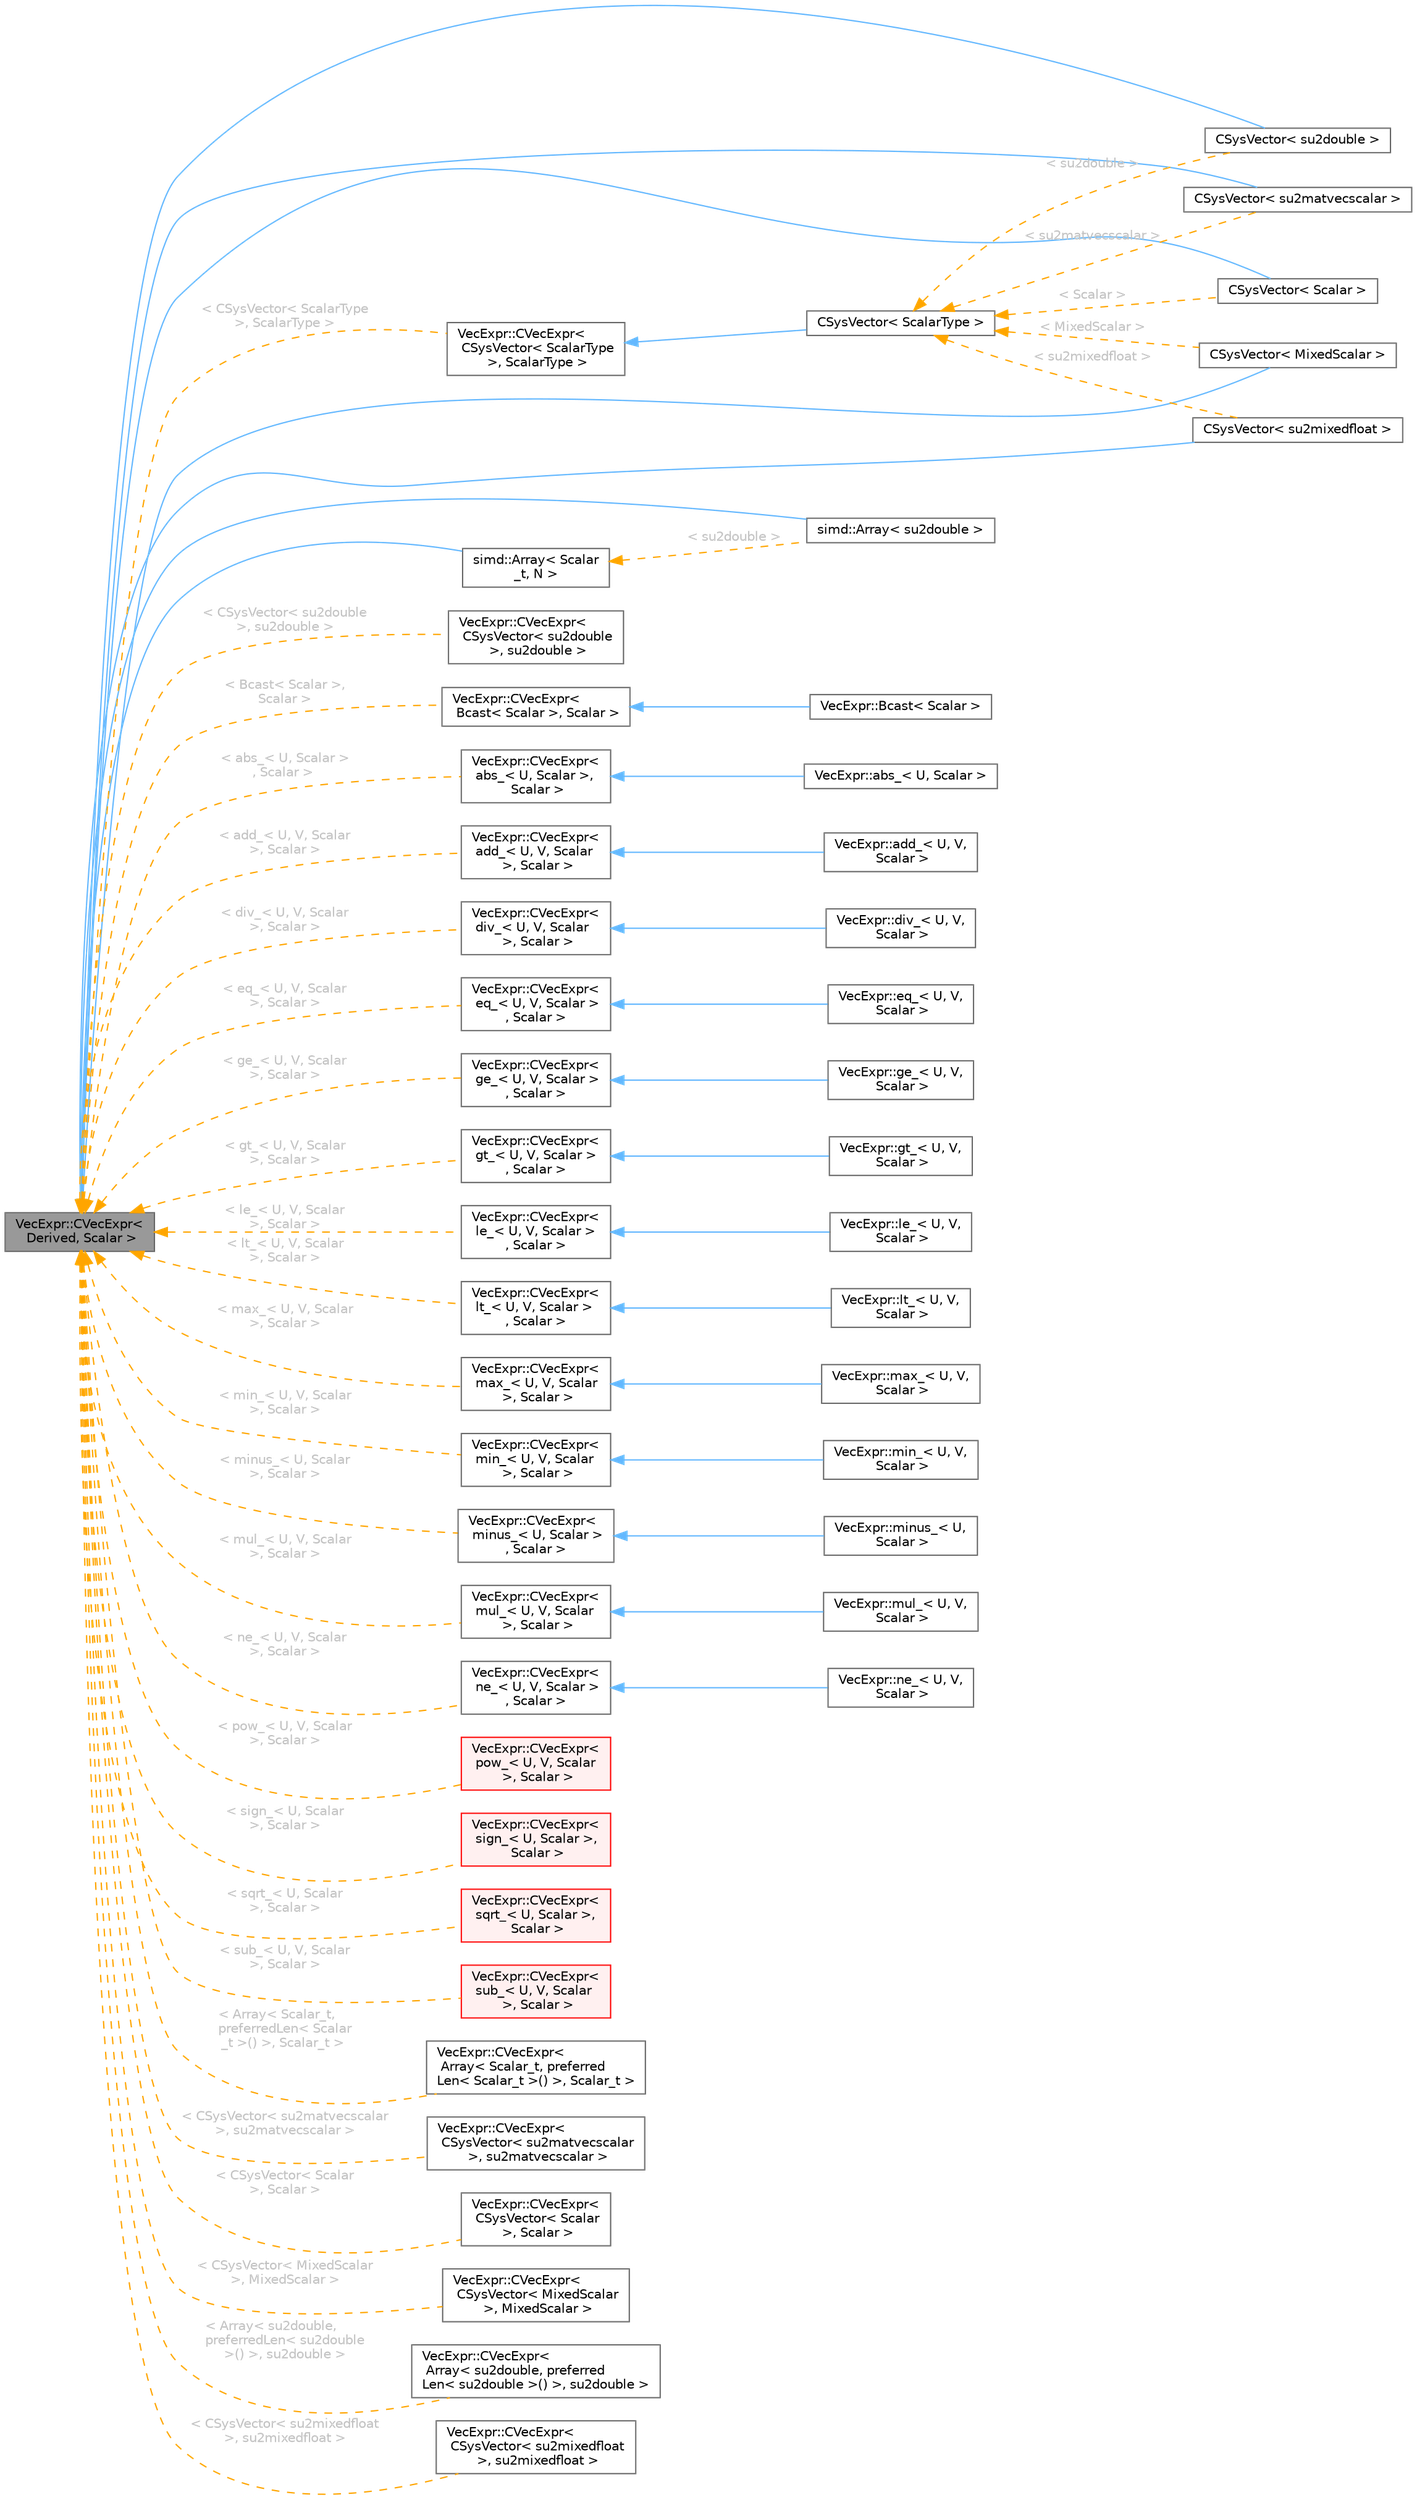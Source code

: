 digraph "VecExpr::CVecExpr&lt; Derived, Scalar &gt;"
{
 // LATEX_PDF_SIZE
  bgcolor="transparent";
  edge [fontname=Helvetica,fontsize=10,labelfontname=Helvetica,labelfontsize=10];
  node [fontname=Helvetica,fontsize=10,shape=box,height=0.2,width=0.4];
  rankdir="LR";
  Node1 [id="Node000001",label="VecExpr::CVecExpr\<\l Derived, Scalar \>",height=0.2,width=0.4,color="gray40", fillcolor="grey60", style="filled", fontcolor="black",tooltip="Base vector expression class."];
  Node1 -> Node2 [id="edge1_Node000001_Node000002",dir="back",color="steelblue1",style="solid",tooltip=" "];
  Node2 [id="Node000002",label="CSysVector\< su2double \>",height=0.2,width=0.4,color="gray40", fillcolor="white", style="filled",URL="$classCSysVector.html",tooltip=" "];
  Node1 -> Node3 [id="edge2_Node000001_Node000003",dir="back",color="steelblue1",style="solid",tooltip=" "];
  Node3 [id="Node000003",label="CSysVector\< su2matvecscalar \>",height=0.2,width=0.4,color="gray40", fillcolor="white", style="filled",URL="$classCSysVector.html",tooltip=" "];
  Node1 -> Node4 [id="edge3_Node000001_Node000004",dir="back",color="steelblue1",style="solid",tooltip=" "];
  Node4 [id="Node000004",label="CSysVector\< Scalar \>",height=0.2,width=0.4,color="gray40", fillcolor="white", style="filled",URL="$classCSysVector.html",tooltip=" "];
  Node1 -> Node5 [id="edge4_Node000001_Node000005",dir="back",color="steelblue1",style="solid",tooltip=" "];
  Node5 [id="Node000005",label="CSysVector\< MixedScalar \>",height=0.2,width=0.4,color="gray40", fillcolor="white", style="filled",URL="$classCSysVector.html",tooltip=" "];
  Node1 -> Node6 [id="edge5_Node000001_Node000006",dir="back",color="steelblue1",style="solid",tooltip=" "];
  Node6 [id="Node000006",label="CSysVector\< su2mixedfloat \>",height=0.2,width=0.4,color="gray40", fillcolor="white", style="filled",URL="$classCSysVector.html",tooltip=" "];
  Node1 -> Node7 [id="edge6_Node000001_Node000007",dir="back",color="steelblue1",style="solid",tooltip=" "];
  Node7 [id="Node000007",label="simd::Array\< su2double \>",height=0.2,width=0.4,color="gray40", fillcolor="white", style="filled",URL="$classsimd_1_1Array.html",tooltip=" "];
  Node1 -> Node8 [id="edge7_Node000001_Node000008",dir="back",color="steelblue1",style="solid",tooltip=" "];
  Node8 [id="Node000008",label="simd::Array\< Scalar\l_t, N \>",height=0.2,width=0.4,color="gray40", fillcolor="white", style="filled",URL="$classsimd_1_1Array.html",tooltip="A simple SIMD type relying on implicit vectorization, i.e. done by the compiler, explicitly vectorize..."];
  Node8 -> Node7 [id="edge8_Node000008_Node000007",dir="back",color="orange",style="dashed",tooltip=" ",label=" \< su2double \>",fontcolor="grey" ];
  Node1 -> Node9 [id="edge9_Node000001_Node000009",dir="back",color="orange",style="dashed",tooltip=" ",label=" \< CSysVector\< su2double\l \>, su2double \>",fontcolor="grey" ];
  Node9 [id="Node000009",label="VecExpr::CVecExpr\<\l CSysVector\< su2double\l \>, su2double \>",height=0.2,width=0.4,color="gray40", fillcolor="white", style="filled",URL="$classVecExpr_1_1CVecExpr.html",tooltip=" "];
  Node1 -> Node10 [id="edge10_Node000001_Node000010",dir="back",color="orange",style="dashed",tooltip=" ",label=" \< CSysVector\< ScalarType\l \>, ScalarType \>",fontcolor="grey" ];
  Node10 [id="Node000010",label="VecExpr::CVecExpr\<\l CSysVector\< ScalarType\l \>, ScalarType \>",height=0.2,width=0.4,color="gray40", fillcolor="white", style="filled",URL="$classVecExpr_1_1CVecExpr.html",tooltip=" "];
  Node10 -> Node11 [id="edge11_Node000010_Node000011",dir="back",color="steelblue1",style="solid",tooltip=" "];
  Node11 [id="Node000011",label="CSysVector\< ScalarType \>",height=0.2,width=0.4,color="gray40", fillcolor="white", style="filled",URL="$classCSysVector.html",tooltip="Class for holding and manipulating vectors needed by linear solvers."];
  Node11 -> Node2 [id="edge12_Node000011_Node000002",dir="back",color="orange",style="dashed",tooltip=" ",label=" \< su2double \>",fontcolor="grey" ];
  Node11 -> Node3 [id="edge13_Node000011_Node000003",dir="back",color="orange",style="dashed",tooltip=" ",label=" \< su2matvecscalar \>",fontcolor="grey" ];
  Node11 -> Node4 [id="edge14_Node000011_Node000004",dir="back",color="orange",style="dashed",tooltip=" ",label=" \< Scalar \>",fontcolor="grey" ];
  Node11 -> Node5 [id="edge15_Node000011_Node000005",dir="back",color="orange",style="dashed",tooltip=" ",label=" \< MixedScalar \>",fontcolor="grey" ];
  Node11 -> Node6 [id="edge16_Node000011_Node000006",dir="back",color="orange",style="dashed",tooltip=" ",label=" \< su2mixedfloat \>",fontcolor="grey" ];
  Node1 -> Node12 [id="edge17_Node000001_Node000012",dir="back",color="orange",style="dashed",tooltip=" ",label=" \< Bcast\< Scalar \>,\l Scalar \>",fontcolor="grey" ];
  Node12 [id="Node000012",label="VecExpr::CVecExpr\<\l Bcast\< Scalar \>, Scalar \>",height=0.2,width=0.4,color="gray40", fillcolor="white", style="filled",URL="$classVecExpr_1_1CVecExpr.html",tooltip=" "];
  Node12 -> Node13 [id="edge18_Node000012_Node000013",dir="back",color="steelblue1",style="solid",tooltip=" "];
  Node13 [id="Node000013",label="VecExpr::Bcast\< Scalar \>",height=0.2,width=0.4,color="gray40", fillcolor="white", style="filled",URL="$classVecExpr_1_1Bcast.html",tooltip="Expression class to broadcast a scalar value. Allows implementing \"vector-scalar\" operations re-using..."];
  Node1 -> Node14 [id="edge19_Node000001_Node000014",dir="back",color="orange",style="dashed",tooltip=" ",label=" \< abs_\< U, Scalar \>\l, Scalar \>",fontcolor="grey" ];
  Node14 [id="Node000014",label="VecExpr::CVecExpr\<\l abs_\< U, Scalar \>,\l Scalar \>",height=0.2,width=0.4,color="gray40", fillcolor="white", style="filled",URL="$classVecExpr_1_1CVecExpr.html",tooltip=" "];
  Node14 -> Node15 [id="edge20_Node000014_Node000015",dir="back",color="steelblue1",style="solid",tooltip=" "];
  Node15 [id="Node000015",label="VecExpr::abs_\< U, Scalar \>",height=0.2,width=0.4,color="gray40", fillcolor="white", style="filled",URL="$classVecExpr_1_1abs__.html",tooltip=" "];
  Node1 -> Node16 [id="edge21_Node000001_Node000016",dir="back",color="orange",style="dashed",tooltip=" ",label=" \< add_\< U, V, Scalar\l \>, Scalar \>",fontcolor="grey" ];
  Node16 [id="Node000016",label="VecExpr::CVecExpr\<\l add_\< U, V, Scalar\l \>, Scalar \>",height=0.2,width=0.4,color="gray40", fillcolor="white", style="filled",URL="$classVecExpr_1_1CVecExpr.html",tooltip=" "];
  Node16 -> Node17 [id="edge22_Node000016_Node000017",dir="back",color="steelblue1",style="solid",tooltip=" "];
  Node17 [id="Node000017",label="VecExpr::add_\< U, V,\l Scalar \>",height=0.2,width=0.4,color="gray40", fillcolor="white", style="filled",URL="$classVecExpr_1_1add__.html",tooltip=" "];
  Node1 -> Node18 [id="edge23_Node000001_Node000018",dir="back",color="orange",style="dashed",tooltip=" ",label=" \< div_\< U, V, Scalar\l \>, Scalar \>",fontcolor="grey" ];
  Node18 [id="Node000018",label="VecExpr::CVecExpr\<\l div_\< U, V, Scalar\l \>, Scalar \>",height=0.2,width=0.4,color="gray40", fillcolor="white", style="filled",URL="$classVecExpr_1_1CVecExpr.html",tooltip=" "];
  Node18 -> Node19 [id="edge24_Node000018_Node000019",dir="back",color="steelblue1",style="solid",tooltip=" "];
  Node19 [id="Node000019",label="VecExpr::div_\< U, V,\l Scalar \>",height=0.2,width=0.4,color="gray40", fillcolor="white", style="filled",URL="$classVecExpr_1_1div__.html",tooltip=" "];
  Node1 -> Node20 [id="edge25_Node000001_Node000020",dir="back",color="orange",style="dashed",tooltip=" ",label=" \< eq_\< U, V, Scalar\l \>, Scalar \>",fontcolor="grey" ];
  Node20 [id="Node000020",label="VecExpr::CVecExpr\<\l eq_\< U, V, Scalar \>\l, Scalar \>",height=0.2,width=0.4,color="gray40", fillcolor="white", style="filled",URL="$classVecExpr_1_1CVecExpr.html",tooltip=" "];
  Node20 -> Node21 [id="edge26_Node000020_Node000021",dir="back",color="steelblue1",style="solid",tooltip=" "];
  Node21 [id="Node000021",label="VecExpr::eq_\< U, V,\l Scalar \>",height=0.2,width=0.4,color="gray40", fillcolor="white", style="filled",URL="$classVecExpr_1_1eq__.html",tooltip=" "];
  Node1 -> Node22 [id="edge27_Node000001_Node000022",dir="back",color="orange",style="dashed",tooltip=" ",label=" \< ge_\< U, V, Scalar\l \>, Scalar \>",fontcolor="grey" ];
  Node22 [id="Node000022",label="VecExpr::CVecExpr\<\l ge_\< U, V, Scalar \>\l, Scalar \>",height=0.2,width=0.4,color="gray40", fillcolor="white", style="filled",URL="$classVecExpr_1_1CVecExpr.html",tooltip=" "];
  Node22 -> Node23 [id="edge28_Node000022_Node000023",dir="back",color="steelblue1",style="solid",tooltip=" "];
  Node23 [id="Node000023",label="VecExpr::ge_\< U, V,\l Scalar \>",height=0.2,width=0.4,color="gray40", fillcolor="white", style="filled",URL="$classVecExpr_1_1ge__.html",tooltip=" "];
  Node1 -> Node24 [id="edge29_Node000001_Node000024",dir="back",color="orange",style="dashed",tooltip=" ",label=" \< gt_\< U, V, Scalar\l \>, Scalar \>",fontcolor="grey" ];
  Node24 [id="Node000024",label="VecExpr::CVecExpr\<\l gt_\< U, V, Scalar \>\l, Scalar \>",height=0.2,width=0.4,color="gray40", fillcolor="white", style="filled",URL="$classVecExpr_1_1CVecExpr.html",tooltip=" "];
  Node24 -> Node25 [id="edge30_Node000024_Node000025",dir="back",color="steelblue1",style="solid",tooltip=" "];
  Node25 [id="Node000025",label="VecExpr::gt_\< U, V,\l Scalar \>",height=0.2,width=0.4,color="gray40", fillcolor="white", style="filled",URL="$classVecExpr_1_1gt__.html",tooltip=" "];
  Node1 -> Node26 [id="edge31_Node000001_Node000026",dir="back",color="orange",style="dashed",tooltip=" ",label=" \< le_\< U, V, Scalar\l \>, Scalar \>",fontcolor="grey" ];
  Node26 [id="Node000026",label="VecExpr::CVecExpr\<\l le_\< U, V, Scalar \>\l, Scalar \>",height=0.2,width=0.4,color="gray40", fillcolor="white", style="filled",URL="$classVecExpr_1_1CVecExpr.html",tooltip=" "];
  Node26 -> Node27 [id="edge32_Node000026_Node000027",dir="back",color="steelblue1",style="solid",tooltip=" "];
  Node27 [id="Node000027",label="VecExpr::le_\< U, V,\l Scalar \>",height=0.2,width=0.4,color="gray40", fillcolor="white", style="filled",URL="$classVecExpr_1_1le__.html",tooltip=" "];
  Node1 -> Node28 [id="edge33_Node000001_Node000028",dir="back",color="orange",style="dashed",tooltip=" ",label=" \< lt_\< U, V, Scalar\l \>, Scalar \>",fontcolor="grey" ];
  Node28 [id="Node000028",label="VecExpr::CVecExpr\<\l lt_\< U, V, Scalar \>\l, Scalar \>",height=0.2,width=0.4,color="gray40", fillcolor="white", style="filled",URL="$classVecExpr_1_1CVecExpr.html",tooltip=" "];
  Node28 -> Node29 [id="edge34_Node000028_Node000029",dir="back",color="steelblue1",style="solid",tooltip=" "];
  Node29 [id="Node000029",label="VecExpr::lt_\< U, V,\l Scalar \>",height=0.2,width=0.4,color="gray40", fillcolor="white", style="filled",URL="$classVecExpr_1_1lt__.html",tooltip=" "];
  Node1 -> Node30 [id="edge35_Node000001_Node000030",dir="back",color="orange",style="dashed",tooltip=" ",label=" \< max_\< U, V, Scalar\l \>, Scalar \>",fontcolor="grey" ];
  Node30 [id="Node000030",label="VecExpr::CVecExpr\<\l max_\< U, V, Scalar\l \>, Scalar \>",height=0.2,width=0.4,color="gray40", fillcolor="white", style="filled",URL="$classVecExpr_1_1CVecExpr.html",tooltip=" "];
  Node30 -> Node31 [id="edge36_Node000030_Node000031",dir="back",color="steelblue1",style="solid",tooltip=" "];
  Node31 [id="Node000031",label="VecExpr::max_\< U, V,\l Scalar \>",height=0.2,width=0.4,color="gray40", fillcolor="white", style="filled",URL="$classVecExpr_1_1max__.html",tooltip=" "];
  Node1 -> Node32 [id="edge37_Node000001_Node000032",dir="back",color="orange",style="dashed",tooltip=" ",label=" \< min_\< U, V, Scalar\l \>, Scalar \>",fontcolor="grey" ];
  Node32 [id="Node000032",label="VecExpr::CVecExpr\<\l min_\< U, V, Scalar\l \>, Scalar \>",height=0.2,width=0.4,color="gray40", fillcolor="white", style="filled",URL="$classVecExpr_1_1CVecExpr.html",tooltip=" "];
  Node32 -> Node33 [id="edge38_Node000032_Node000033",dir="back",color="steelblue1",style="solid",tooltip=" "];
  Node33 [id="Node000033",label="VecExpr::min_\< U, V,\l Scalar \>",height=0.2,width=0.4,color="gray40", fillcolor="white", style="filled",URL="$classVecExpr_1_1min__.html",tooltip=" "];
  Node1 -> Node34 [id="edge39_Node000001_Node000034",dir="back",color="orange",style="dashed",tooltip=" ",label=" \< minus_\< U, Scalar\l \>, Scalar \>",fontcolor="grey" ];
  Node34 [id="Node000034",label="VecExpr::CVecExpr\<\l minus_\< U, Scalar \>\l, Scalar \>",height=0.2,width=0.4,color="gray40", fillcolor="white", style="filled",URL="$classVecExpr_1_1CVecExpr.html",tooltip=" "];
  Node34 -> Node35 [id="edge40_Node000034_Node000035",dir="back",color="steelblue1",style="solid",tooltip=" "];
  Node35 [id="Node000035",label="VecExpr::minus_\< U,\l Scalar \>",height=0.2,width=0.4,color="gray40", fillcolor="white", style="filled",URL="$classVecExpr_1_1minus__.html",tooltip=" "];
  Node1 -> Node36 [id="edge41_Node000001_Node000036",dir="back",color="orange",style="dashed",tooltip=" ",label=" \< mul_\< U, V, Scalar\l \>, Scalar \>",fontcolor="grey" ];
  Node36 [id="Node000036",label="VecExpr::CVecExpr\<\l mul_\< U, V, Scalar\l \>, Scalar \>",height=0.2,width=0.4,color="gray40", fillcolor="white", style="filled",URL="$classVecExpr_1_1CVecExpr.html",tooltip=" "];
  Node36 -> Node37 [id="edge42_Node000036_Node000037",dir="back",color="steelblue1",style="solid",tooltip=" "];
  Node37 [id="Node000037",label="VecExpr::mul_\< U, V,\l Scalar \>",height=0.2,width=0.4,color="gray40", fillcolor="white", style="filled",URL="$classVecExpr_1_1mul__.html",tooltip=" "];
  Node1 -> Node38 [id="edge43_Node000001_Node000038",dir="back",color="orange",style="dashed",tooltip=" ",label=" \< ne_\< U, V, Scalar\l \>, Scalar \>",fontcolor="grey" ];
  Node38 [id="Node000038",label="VecExpr::CVecExpr\<\l ne_\< U, V, Scalar \>\l, Scalar \>",height=0.2,width=0.4,color="gray40", fillcolor="white", style="filled",URL="$classVecExpr_1_1CVecExpr.html",tooltip=" "];
  Node38 -> Node39 [id="edge44_Node000038_Node000039",dir="back",color="steelblue1",style="solid",tooltip=" "];
  Node39 [id="Node000039",label="VecExpr::ne_\< U, V,\l Scalar \>",height=0.2,width=0.4,color="gray40", fillcolor="white", style="filled",URL="$classVecExpr_1_1ne__.html",tooltip=" "];
  Node1 -> Node40 [id="edge45_Node000001_Node000040",dir="back",color="orange",style="dashed",tooltip=" ",label=" \< pow_\< U, V, Scalar\l \>, Scalar \>",fontcolor="grey" ];
  Node40 [id="Node000040",label="VecExpr::CVecExpr\<\l pow_\< U, V, Scalar\l \>, Scalar \>",height=0.2,width=0.4,color="red", fillcolor="#FFF0F0", style="filled",URL="$classVecExpr_1_1CVecExpr.html",tooltip=" "];
  Node1 -> Node42 [id="edge46_Node000001_Node000042",dir="back",color="orange",style="dashed",tooltip=" ",label=" \< sign_\< U, Scalar\l \>, Scalar \>",fontcolor="grey" ];
  Node42 [id="Node000042",label="VecExpr::CVecExpr\<\l sign_\< U, Scalar \>,\l Scalar \>",height=0.2,width=0.4,color="red", fillcolor="#FFF0F0", style="filled",URL="$classVecExpr_1_1CVecExpr.html",tooltip=" "];
  Node1 -> Node44 [id="edge47_Node000001_Node000044",dir="back",color="orange",style="dashed",tooltip=" ",label=" \< sqrt_\< U, Scalar\l \>, Scalar \>",fontcolor="grey" ];
  Node44 [id="Node000044",label="VecExpr::CVecExpr\<\l sqrt_\< U, Scalar \>,\l Scalar \>",height=0.2,width=0.4,color="red", fillcolor="#FFF0F0", style="filled",URL="$classVecExpr_1_1CVecExpr.html",tooltip=" "];
  Node1 -> Node46 [id="edge48_Node000001_Node000046",dir="back",color="orange",style="dashed",tooltip=" ",label=" \< sub_\< U, V, Scalar\l \>, Scalar \>",fontcolor="grey" ];
  Node46 [id="Node000046",label="VecExpr::CVecExpr\<\l sub_\< U, V, Scalar\l \>, Scalar \>",height=0.2,width=0.4,color="red", fillcolor="#FFF0F0", style="filled",URL="$classVecExpr_1_1CVecExpr.html",tooltip=" "];
  Node1 -> Node48 [id="edge49_Node000001_Node000048",dir="back",color="orange",style="dashed",tooltip=" ",label=" \< Array\< Scalar_t,\l preferredLen\< Scalar\l_t \>() \>, Scalar_t \>",fontcolor="grey" ];
  Node48 [id="Node000048",label="VecExpr::CVecExpr\<\l Array\< Scalar_t, preferred\lLen\< Scalar_t \>() \>, Scalar_t \>",height=0.2,width=0.4,color="gray40", fillcolor="white", style="filled",URL="$classVecExpr_1_1CVecExpr.html",tooltip=" "];
  Node1 -> Node49 [id="edge50_Node000001_Node000049",dir="back",color="orange",style="dashed",tooltip=" ",label=" \< CSysVector\< su2matvecscalar\l \>, su2matvecscalar \>",fontcolor="grey" ];
  Node49 [id="Node000049",label="VecExpr::CVecExpr\<\l CSysVector\< su2matvecscalar\l \>, su2matvecscalar \>",height=0.2,width=0.4,color="gray40", fillcolor="white", style="filled",URL="$classVecExpr_1_1CVecExpr.html",tooltip=" "];
  Node1 -> Node50 [id="edge51_Node000001_Node000050",dir="back",color="orange",style="dashed",tooltip=" ",label=" \< CSysVector\< Scalar\l \>, Scalar \>",fontcolor="grey" ];
  Node50 [id="Node000050",label="VecExpr::CVecExpr\<\l CSysVector\< Scalar\l \>, Scalar \>",height=0.2,width=0.4,color="gray40", fillcolor="white", style="filled",URL="$classVecExpr_1_1CVecExpr.html",tooltip=" "];
  Node1 -> Node51 [id="edge52_Node000001_Node000051",dir="back",color="orange",style="dashed",tooltip=" ",label=" \< CSysVector\< MixedScalar\l \>, MixedScalar \>",fontcolor="grey" ];
  Node51 [id="Node000051",label="VecExpr::CVecExpr\<\l CSysVector\< MixedScalar\l \>, MixedScalar \>",height=0.2,width=0.4,color="gray40", fillcolor="white", style="filled",URL="$classVecExpr_1_1CVecExpr.html",tooltip=" "];
  Node1 -> Node52 [id="edge53_Node000001_Node000052",dir="back",color="orange",style="dashed",tooltip=" ",label=" \< Array\< su2double,\l preferredLen\< su2double\l \>() \>, su2double \>",fontcolor="grey" ];
  Node52 [id="Node000052",label="VecExpr::CVecExpr\<\l Array\< su2double, preferred\lLen\< su2double \>() \>, su2double \>",height=0.2,width=0.4,color="gray40", fillcolor="white", style="filled",URL="$classVecExpr_1_1CVecExpr.html",tooltip=" "];
  Node1 -> Node53 [id="edge54_Node000001_Node000053",dir="back",color="orange",style="dashed",tooltip=" ",label=" \< CSysVector\< su2mixedfloat\l \>, su2mixedfloat \>",fontcolor="grey" ];
  Node53 [id="Node000053",label="VecExpr::CVecExpr\<\l CSysVector\< su2mixedfloat\l \>, su2mixedfloat \>",height=0.2,width=0.4,color="gray40", fillcolor="white", style="filled",URL="$classVecExpr_1_1CVecExpr.html",tooltip=" "];
}
